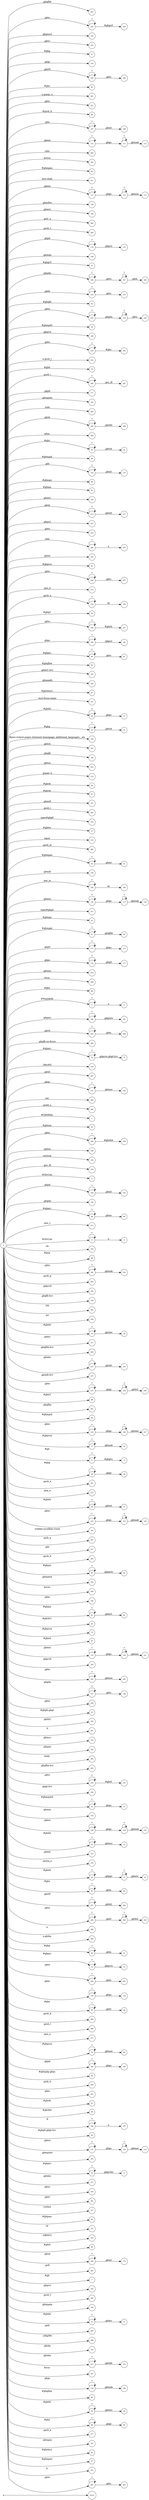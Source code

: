 digraph NFA {
  rankdir=LR;
  node [shape=circle, fontsize=10];
  __start [shape=point, label=""];
  __start -> None;
  203 [label="203"];
  224 [label="224"];
  192 [label="192"];
  255 [label="255"];
  27 [label="27"];
  51 [label="51"];
  143 [label="143"];
  259 [label="259"];
  85 [label="85"];
  301 [label="301"];
  221 [label="221"];
  99 [label="99"];
  167 [label="167"];
  110 [label="110"];
  295 [label="295"];
  303 [label="303"];
  49 [label="49"];
  311 [label="311"];
  75 [label="75"];
  113 [label="113"];
  158 [label="158"];
  62 [label="62"];
  166 [label="166"];
  269 [label="269"];
  280 [label="280"];
  133 [label="133"];
  174 [label="174"];
  149 [label="149"];
  37 [label="37"];
  186 [label="186"];
  218 [label="218"];
  82 [label="82"];
  234 [label="234"];
  54 [label="54"];
  196 [label="196"];
  232 [label="232"];
  258 [label="258"];
  31 [label="31"];
  227 [label="227"];
  206 [label="206"];
  302 [label="302"];
  235 [label="235"];
  10 [label="10"];
  170 [label="170"];
  188 [label="188"];
  238 [label="238"];
  286 [label="286"];
  171 [label="171"];
  162 [label="162"];
  293 [label="293"];
  17 [label="17"];
  208 [label="208"];
  304 [label="304"];
  93 [label="93"];
  46 [label="46"];
  134 [label="134"];
  59 [label="59"];
  60 [label="60"];
  92 [label="92"];
  154 [label="154"];
  210 [label="210"];
  211 [label="211"];
  197 [label="197"];
  223 [label="223"];
  296 [label="296"];
  165 [label="165"];
  81 [label="81"];
  246 [label="246"];
  272 [label="272"];
  278 [label="278"];
  34 [label="34"];
  226 [label="226"];
  0 [label="0"];
  67 [label="67"];
  245 [label="245"];
  250 [label="250"];
  214 [label="214"];
  112 [label="112"];
  24 [label="24"];
  180 [label="180"];
  4 [label="4"];
  66 [label="66"];
  83 [label="83"];
  135 [label="135"];
  155 [label="155"];
  114 [label="114"];
  160 [label="160"];
  97 [label="97"];
  101 [label="101"];
  20 [label="20"];
  32 [label="32"];
  100 [label="100"];
  222 [label="222"];
  229 [label="229"];
  191 [label="191"];
  198 [label="198"];
  252 [label="252"];
  274 [label="274"];
  38 [label="38"];
  41 [label="41"];
  147 [label="147"];
  285 [label="285"];
  314 [label="314"];
  11 [label="11"];
  310 [label="310"];
  290 [label="290"];
  50 [label="50"];
  156 [label="156"];
  108 [label="108"];
  116 [label="116"];
  313 [label="313"];
  249 [label="249"];
  55 [label="55"];
  219 [label="219"];
  47 [label="47"];
  172 [label="172"];
  176 [label="176"];
  253 [label="253"];
  142 [label="142"];
  308 [label="308"];
  88 [label="88"];
  5 [label="5"];
  138 [label="138"];
  190 [label="190"];
  205 [label="205"];
  21 [label="21"];
  200 [label="200"];
  74 [label="74"];
  104 [label="104"];
  69 [label="69"];
  207 [label="207"];
  94 [label="94"];
  141 [label="141"];
  225 [label="225"];
  306 [label="306"];
  264 [label="264"];
  241 [label="241"];
  1 [label="1"];
  45 [label="45"];
  228 [label="228"];
  148 [label="148"];
  316 [label="316"];
  276 [label="276"];
  140 [label="140"];
  129 [label="129"];
  2 [label="2"];
  182 [label="182"];
  136 [label="136"];
  68 [label="68"];
  273 [label="273"];
  3 [label="3"];
  105 [label="105"];
  98 [label="98"];
  242 [label="242"];
  283 [label="283"];
  15 [label="15"];
  64 [label="64"];
  194 [label="194"];
  233 [label="233"];
  199 [label="199"];
  292 [label="292"];
  294 [label="294"];
  25 [label="25"];
  107 [label="107"];
  33 [label="33"];
  239 [label="239"];
  151 [label="151"];
  204 [label="204"];
  215 [label="215"];
  236 [label="236"];
  157 [label="157"];
  237 [label="237"];
  86 [label="86"];
  201 [label="201"];
  56 [label="56"];
  125 [label="125"];
  77 [label="77"];
  8 [label="8"];
  28 [label="28"];
  260 [label="260"];
  115 [label="115"];
  23 [label="23"];
  281 [label="281"];
  275 [label="275"];
  16 [label="16"];
  287 [label="287"];
  279 [label="279"];
  80 [label="80"];
  122 [label="122"];
  102 [label="102"];
  187 [label="187"];
  168 [label="168"];
  267 [label="267"];
  217 [label="217"];
  284 [label="284"];
  63 [label="63"];
  164 [label="164"];
  247 [label="247"];
  309 [label="309"];
  146 [label="146"];
  61 [label="61"];
  42 [label="42"];
  76 [label="76"];
  87 [label="87"];
  118 [label="118"];
  119 [label="119"];
  177 [label="177"];
  193 [label="193"];
  243 [label="243"];
  244 [label="244"];
  137 [label="137"];
  231 [label="231"];
  256 [label="256"];
  35 [label="35"];
  220 [label="220"];
  291 [label="291"];
  152 [label="152"];
  189 [label="189"];
  305 [label="305"];
  202 [label="202"];
  230 [label="230"];
  111 [label="111"];
  144 [label="144"];
  52 [label="52"];
  150 [label="150"];
  183 [label="183"];
  128 [label="128"];
  14 [label="14"];
  26 [label="26"];
  130 [label="130"];
  153 [label="153"];
  175 [label="175"];
  270 [label="270"];
  22 [label="22"];
  73 [label="73"];
  91 [label="91"];
  123 [label="123"];
  257 [label="257"];
  248 [label="248"];
  96 [label="96"];
  13 [label="13"];
  299 [label="299"];
  300 [label="300"];
  29 [label="29"];
  30 [label="30"];
  48 [label="48"];
  72 [label="72"];
  240 [label="240"];
  178 [label="178"];
  297 [label="297"];
  124 [label="124"];
  95 [label="95"];
  209 [label="209"];
  288 [label="288"];
  289 [label="289"];
  271 [label="271"];
  79 [label="79"];
  184 [label="184"];
  58 [label="58"];
  268 [label="268"];
  251 [label="251"];
  43 [label="43"];
  39 [label="39"];
  71 [label="71"];
  106 [label="106"];
  36 [label="36"];
  185 [label="185"];
  131 [label="131"];
  163 [label="163"];
  70 [label="70"];
  212 [label="212"];
  254 [label="254"];
  127 [label="127"];
  261 [label="261"];
  121 [label="121"];
  317 [label="317"];
  90 [label="90"];
  263 [label="263"];
  65 [label="65"];
  315 [label="315"];
  103 [label="103"];
  181 [label="181"];
  44 [label="44"];
  126 [label="126"];
  169 [label="169"];
  216 [label="216"];
  265 [label="265"];
  53 [label="53"];
  7 [label="7"];
  195 [label="195"];
  282 [label="282"];
  159 [label="159"];
  78 [label="78"];
  117 [label="117"];
  179 [label="179"];
  12 [label="12"];
  266 [label="266"];
  298 [label="298"];
  145 [label="145"];
  213 [label="213"];
  307 [label="307"];
  120 [label="120"];
  139 [label="139"];
  19 [label="19"];
  84 [label="84"];
  18 [label="18"];
  89 [label="89"];
  277 [label="277"];
  6 [label="6"];
  161 [label="161"];
  40 [label="40"];
  109 [label="109"];
  9 [label="9"];
  173 [label="173"];
  57 [label="57"];
  312 [label="312"];
  132 [label="132"];
  262 [label="262"];
  { node [shape=doublecircle]; 1 2 4 6 7 9 10 11 13 15 17 19 21 24 26 27 29 31 33 34 35 36 37 38 39 40 41 42 43 44 45 46 48 49 51 53 54 55 56 57 58 59 60 62 64 65 67 69 71 73 75 76 78 80 81 82 83 84 85 86 87 88 90 92 94 96 97 98 99 100 101 102 103 104 105 107 109 112 115 118 121 124 127 130 133 135 136 138 140 142 143 144 145 146 147 148 149 150 151 152 153 154 155 156 157 158 159 160 161 162 163 164 165 166 168 170 171 173 175 177 179 181 183 185 188 189 191 192 193 194 195 196 197 198 199 200 201 202 203 204 206 207 209 211 212 214 216 217 219 220 221 222 223 225 227 229 231 233 236 239 241 243 245 247 250 251 252 253 254 255 256 258 260 261 263 264 265 266 267 268 269 270 271 272 273 274 275 276 277 279 280 281 282 283 284 285 287 288 289 290 291 292 293 294 295 297 298 299 300 301 302 303 304 305 306 307 308 309 310 311 312 313 314 315 316 317 }
  0 -> 1 [label="#GBMPAL"];
  0 -> 2 [label="#SIvCob"];
  0 -> 3 [label="#SIvCob"];
  3 -> 3 [label="*"];
  3 -> 4 [label="a"];
  0 -> 5 [label="#WqQANb"];
  5 -> 5 [label="*"];
  5 -> 6 [label="a"];
  0 -> 7 [label="#gb"];
  0 -> 8 [label="#gb"];
  8 -> 8 [label="*"];
  8 -> 9 [label="#gbprc"];
  0 -> 10 [label="#gbb"];
  0 -> 11 [label="#gbbw"];
  0 -> 12 [label="#gbd4"];
  12 -> 12 [label="*"];
  12 -> 13 [label=".gbmc"];
  0 -> 14 [label="#gbd4"];
  14 -> 14 [label="*"];
  14 -> 15 [label=".gbmcc"];
  0 -> 16 [label="#gbd4"];
  16 -> 16 [label="*"];
  16 -> 17 [label=".gbmh"];
  0 -> 18 [label="#gbd4"];
  18 -> 18 [label="*"];
  18 -> 19 [label=".gbmtc"];
  0 -> 20 [label="#gbd4"];
  20 -> 20 [label="*"];
  20 -> 21 [label=".gbpc"];
  0 -> 22 [label="#gbd4"];
  22 -> 22 [label="*"];
  22 -> 23 [label=".gbpgs"];
  23 -> 23 [label="*"];
  23 -> 24 [label=".gbmtc"];
  0 -> 25 [label="#gbd4"];
  25 -> 25 [label="*"];
  25 -> 26 [label=".gbsbic"];
  0 -> 27 [label="#gbg"];
  0 -> 28 [label="#gbg"];
  28 -> 28 [label="*"];
  28 -> 29 [label=".gbgt"];
  0 -> 30 [label="#gbg"];
  30 -> 30 [label="*"];
  30 -> 31 [label=".gbm"];
  0 -> 32 [label="#gbg"];
  32 -> 32 [label="*"];
  32 -> 33 [label=".gbtcb"];
  0 -> 34 [label="#gbg5"];
  0 -> 35 [label="#gbg6.gbgt"];
  0 -> 36 [label="#gbg6.gbgt-hvr"];
  0 -> 37 [label="#gbgs5"];
  0 -> 38 [label="#gbi4i"];
  0 -> 39 [label="#gbi4id"];
  0 -> 40 [label="#gbi4m1"];
  0 -> 41 [label="#gbi4s"];
  0 -> 42 [label="#gbi4s1"];
  0 -> 43 [label="#gbi4t"];
  0 -> 44 [label="#gbi5"];
  0 -> 45 [label="#gbmm"];
  0 -> 46 [label="#gbmpal"];
  0 -> 47 [label="#gbmpal"];
  47 -> 47 [label="*"];
  47 -> 48 [label=".gbqfbb"];
  0 -> 49 [label="#gbmpas"];
  0 -> 50 [label="#gbmpas"];
  50 -> 50 [label="*"];
  50 -> 51 [label=".gbmt"];
  0 -> 52 [label="#gbmpasb"];
  52 -> 52 [label="*"];
  52 -> 53 [label=".gbps"];
  0 -> 54 [label="#gbmpdv"];
  0 -> 55 [label="#gbmpi"];
  0 -> 56 [label="#gbmpid"];
  0 -> 57 [label="#gbmpiw"];
  0 -> 58 [label="#gbmplp.gbps"];
  0 -> 59 [label="#gbmps"];
  0 -> 60 [label="#gbpm"];
  0 -> 61 [label="#gbpm"];
  61 -> 61 [label="*"];
  61 -> 62 [label=".gbml1"];
  0 -> 63 [label="#gbpm"];
  63 -> 63 [label="*"];
  63 -> 64 [label=".gbpmtc"];
  0 -> 65 [label="#gbpms"];
  0 -> 66 [label="#gbprc"];
  66 -> 66 [label="*"];
  66 -> 67 [label=".gbm"];
  0 -> 68 [label="#gbprc"];
  68 -> 68 [label="*"];
  68 -> 69 [label=".gbmc"];
  0 -> 70 [label="#gbprc"];
  70 -> 70 [label="*"];
  70 -> 71 [label=".gbprcbc"];
  0 -> 72 [label="#gbprc"];
  72 -> 72 [label="*"];
  72 -> 73 [label=".gbprcx"];
  0 -> 74 [label="#gbprc"];
  74 -> 74 [label="*"];
  74 -> 75 [label=".gbprcx.gbgt-hvr"];
  0 -> 76 [label="#gbprca"];
  0 -> 77 [label="#gbprca"];
  77 -> 77 [label="*"];
  77 -> 78 [label=".gbmab"];
  0 -> 79 [label="#gbprca"];
  79 -> 79 [label="*"];
  79 -> 80 [label=".gbmac"];
  0 -> 81 [label="#gbprcs"];
  0 -> 82 [label="#gbqfb"];
  0 -> 83 [label="#gbqfbw"];
  0 -> 84 [label="#gbqfqw"];
  0 -> 85 [label="#gbs"];
  0 -> 86 [label="#gbx3"];
  0 -> 87 [label="#gbx4"];
  0 -> 88 [label="#gbz"];
  0 -> 89 [label="#gbz"];
  89 -> 89 [label="*"];
  89 -> 90 [label=".gbgt"];
  0 -> 91 [label="#gbz"];
  91 -> 91 [label="*"];
  91 -> 92 [label=".gbm"];
  0 -> 93 [label="#gbz"];
  93 -> 93 [label="*"];
  93 -> 94 [label=".gbtcb"];
  0 -> 95 [label="#gbz"];
  95 -> 95 [label="*"];
  95 -> 96 [label=".gbzt"];
  0 -> 97 [label="#gbztms1"];
  0 -> 98 [label="#gog"];
  0 -> 99 [label="#gssb_b"];
  0 -> 100 [label="#gws-output-pages-elements-homepage_additional_languages__als"];
  0 -> 101 [label="-moz-focus-inner"];
  0 -> 102 [label="-webkit-scrollbar-track"];
  0 -> 103 [label=".GBMCC"];
  0 -> 104 [label=".H6sW5"];
  0 -> 105 [label=".ds"];
  0 -> 106 [label=".fl"];
  106 -> 106 [label="*"];
  106 -> 107 [label="a"];
  0 -> 108 [label=".gac_m"];
  108 -> 108 [label="*"];
  108 -> 109 [label="td"];
  0 -> 110 [label=".gbem"];
  110 -> 110 [label="*"];
  110 -> 111 [label=".gbgs"];
  111 -> 111 [label="*"];
  111 -> 112 [label=".gbmab"];
  0 -> 113 [label=".gbem"];
  113 -> 113 [label="*"];
  113 -> 114 [label=".gbgs"];
  114 -> 114 [label="*"];
  114 -> 115 [label=".gbmac"];
  0 -> 116 [label=".gbemi"];
  116 -> 116 [label="*"];
  116 -> 117 [label=".gbgs"];
  117 -> 117 [label="*"];
  117 -> 118 [label=".gbmab"];
  0 -> 119 [label=".gbemi"];
  119 -> 119 [label="*"];
  119 -> 120 [label=".gbgs"];
  120 -> 120 [label="*"];
  120 -> 121 [label=".gbmac"];
  0 -> 122 [label=".gbes"];
  122 -> 122 [label="*"];
  122 -> 123 [label=".gbgs"];
  123 -> 123 [label="*"];
  123 -> 124 [label=".gbmab"];
  0 -> 125 [label=".gbes"];
  125 -> 125 [label="*"];
  125 -> 126 [label=".gbgs"];
  126 -> 126 [label="*"];
  126 -> 127 [label=".gbmac"];
  0 -> 128 [label=".gbesi"];
  128 -> 128 [label="*"];
  128 -> 129 [label=".gbgs"];
  129 -> 129 [label="*"];
  129 -> 130 [label=".gbmab"];
  0 -> 131 [label=".gbesi"];
  131 -> 131 [label="*"];
  131 -> 132 [label=".gbgs"];
  132 -> 132 [label="*"];
  132 -> 133 [label=".gbmac"];
  0 -> 134 [label=".gbf"];
  134 -> 134 [label="*"];
  134 -> 135 [label=".gbmt"];
  0 -> 136 [label=".gbg4a"];
  0 -> 137 [label=".gbg4a"];
  137 -> 137 [label="*"];
  137 -> 138 [label=".gbts"];
  0 -> 139 [label=".gbgs"];
  139 -> 139 [label="*"];
  139 -> 140 [label=".gbmab"];
  0 -> 141 [label=".gbgs"];
  141 -> 141 [label="*"];
  141 -> 142 [label=".gbmac"];
  0 -> 143 [label=".gbgt"];
  0 -> 144 [label=".gbgt-hvr"];
  0 -> 145 [label=".gbi4p"];
  0 -> 146 [label=".gbm"];
  0 -> 147 [label=".gbm0l"];
  0 -> 148 [label=".gbma"];
  0 -> 149 [label=".gbmab"];
  0 -> 150 [label=".gbmac"];
  0 -> 151 [label=".gbmc"];
  0 -> 152 [label=".gbmcc"];
  0 -> 153 [label=".gbmh"];
  0 -> 154 [label=".gbml1"];
  0 -> 155 [label=".gbml1-hvr"];
  0 -> 156 [label=".gbmlb"];
  0 -> 157 [label=".gbmlb-hvr"];
  0 -> 158 [label=".gbmlbw"];
  0 -> 159 [label=".gbmpala"];
  0 -> 160 [label=".gbmpalb"];
  0 -> 161 [label=".gbmpia"];
  0 -> 162 [label=".gbmpiaa"];
  0 -> 163 [label=".gbmpiaw"];
  0 -> 164 [label=".gbmpnw"];
  0 -> 165 [label=".gbmt"];
  0 -> 166 [label=".gbmtc"];
  0 -> 167 [label=".gbn"];
  167 -> 167 [label="*"];
  167 -> 168 [label=".gbmt"];
  0 -> 169 [label=".gbnd"];
  169 -> 169 [label="*"];
  169 -> 170 [label=".gbmt"];
  0 -> 171 [label=".gbp0"];
  0 -> 172 [label=".gbp0"];
  172 -> 172 [label="*"];
  172 -> 173 [label=".gbps"];
  0 -> 174 [label=".gbp0"];
  174 -> 174 [label="*"];
  174 -> 175 [label=".gbps2"];
  0 -> 176 [label=".gbpc"];
  176 -> 176 [label="*"];
  176 -> 177 [label=".gbpd"];
  0 -> 178 [label=".gbpc"];
  178 -> 178 [label="*"];
  178 -> 179 [label=".gbps"];
  0 -> 180 [label=".gbpc"];
  180 -> 180 [label="*"];
  180 -> 181 [label=".gbps2"];
  0 -> 182 [label=".gbpd"];
  182 -> 182 [label="*"];
  182 -> 183 [label=".gbmt"];
  0 -> 184 [label=".gbpd"];
  184 -> 184 [label="*"];
  184 -> 185 [label=".gbps"];
  0 -> 186 [label=".gbpdjs"];
  186 -> 186 [label="*"];
  186 -> 187 [label=".gbto"];
  187 -> 187 [label="*"];
  187 -> 188 [label=".gbm"];
  0 -> 189 [label=".gbpmc"];
  0 -> 190 [label=".gbpmc"];
  190 -> 190 [label="*"];
  190 -> 191 [label=".gbpmtc"];
  0 -> 192 [label=".gbpms2"];
  0 -> 193 [label=".gbprcb"];
  0 -> 194 [label=".gbprcd"];
  0 -> 195 [label=".gbprci"];
  0 -> 196 [label=".gbprct"];
  0 -> 197 [label=".gbps2"];
  0 -> 198 [label=".gbqfb"];
  0 -> 199 [label=".gbqfb-hvr"];
  0 -> 200 [label=".gbqfb-no-focus"];
  0 -> 201 [label=".gbqfba"];
  0 -> 202 [label=".gbqfba-hvr"];
  0 -> 203 [label=".gbqfbb"];
  0 -> 204 [label=".gbqfbb-hvr"];
  0 -> 205 [label=".gbrtl"];
  205 -> 205 [label="*"];
  205 -> 206 [label=".gbm"];
  0 -> 207 [label=".gbsb"];
  0 -> 208 [label=".gbsb"];
  208 -> 208 [label="*"];
  208 -> 209 [label=".gbsbb"];
  0 -> 210 [label=".gbsb"];
  210 -> 210 [label="*"];
  210 -> 211 [label=".gbsbt"];
  0 -> 212 [label=".gbsbic"];
  0 -> 213 [label=".gbsbis"];
  213 -> 213 [label="*"];
  213 -> 214 [label=".gbsbb"];
  0 -> 215 [label=".gbsbis"];
  215 -> 215 [label="*"];
  215 -> 216 [label=".gbsbt"];
  0 -> 217 [label=".gbt"];
  0 -> 218 [label=".gbtb"];
  218 -> 218 [label="*"];
  218 -> 219 [label=".gbts"];
  0 -> 220 [label=".gbtb2"];
  0 -> 221 [label=".gbtc"];
  0 -> 222 [label=".gbtcb"];
  0 -> 223 [label=".gbto"];
  0 -> 224 [label=".gbto"];
  224 -> 224 [label="*"];
  224 -> 225 [label="#gbgs5"];
  0 -> 226 [label=".gbto"];
  226 -> 226 [label="*"];
  226 -> 227 [label="#gbi4i"];
  0 -> 228 [label=".gbto"];
  228 -> 228 [label="*"];
  228 -> 229 [label="#gbi4id"];
  0 -> 230 [label=".gbto"];
  230 -> 230 [label="*"];
  230 -> 231 [label="#gbi5"];
  0 -> 232 [label=".gbto"];
  232 -> 232 [label="*"];
  232 -> 233 [label="#gbs"];
  0 -> 234 [label=".gbto"];
  234 -> 234 [label="*"];
  234 -> 235 [label=".gbg4a"];
  235 -> 235 [label="*"];
  235 -> 236 [label=".gbts"];
  0 -> 237 [label=".gbto"];
  237 -> 237 [label="*"];
  237 -> 238 [label=".gbgt"];
  238 -> 238 [label="*"];
  238 -> 239 [label=".gbtb2"];
  0 -> 240 [label=".gbto"];
  240 -> 240 [label="*"];
  240 -> 241 [label=".gbm"];
  0 -> 242 [label=".gbto"];
  242 -> 242 [label="*"];
  242 -> 243 [label=".gbmab"];
  0 -> 244 [label=".gbto"];
  244 -> 244 [label="*"];
  244 -> 245 [label=".gbmac"];
  0 -> 246 [label=".gbto"];
  246 -> 246 [label="*"];
  246 -> 247 [label=".gbts"];
  0 -> 248 [label=".gbto"];
  248 -> 248 [label="*"];
  248 -> 249 [label=".gbzt"];
  249 -> 249 [label="*"];
  249 -> 250 [label=".gbtb2"];
  0 -> 251 [label=".gbts"];
  0 -> 252 [label=".gbtsa"];
  0 -> 253 [label=".gbxms"];
  0 -> 254 [label=".gbxo"];
  0 -> 255 [label=".gbxv"];
  0 -> 256 [label=".gbxx"];
  0 -> 257 [label=".gbz0l"];
  257 -> 257 [label="*"];
  257 -> 258 [label=".gbtb2"];
  0 -> 259 [label=".gbz0l"];
  259 -> 259 [label="*"];
  259 -> 260 [label=".gbts"];
  0 -> 261 [label=".gbzt"];
  0 -> 262 [label=".gbzt"];
  262 -> 262 [label="*"];
  262 -> 263 [label=".gbts"];
  0 -> 264 [label=".gsdd_a"];
  0 -> 265 [label=".gsfi"];
  0 -> 266 [label=".gsfs"];
  0 -> 267 [label=".gsib_a"];
  0 -> 268 [label=".gsib_b"];
  0 -> 269 [label=".gsls_a"];
  0 -> 270 [label=".gsmq_a"];
  0 -> 271 [label=".gsn_a"];
  0 -> 272 [label=".gsn_b"];
  0 -> 273 [label=".gsn_c"];
  0 -> 274 [label=".gspqs_b"];
  0 -> 275 [label=".gsq_a"];
  0 -> 276 [label=".gss_ifl"];
  0 -> 277 [label=".gssb_a"];
  0 -> 278 [label=".gssb_a"];
  278 -> 278 [label="*"];
  278 -> 279 [label="td"];
  0 -> 280 [label=".gssb_c"];
  0 -> 281 [label=".gssb_e"];
  0 -> 282 [label=".gssb_f"];
  0 -> 283 [label=".gssb_g"];
  0 -> 284 [label=".gssb_h"];
  0 -> 285 [label=".gssb_i"];
  0 -> 286 [label=".gssb_i"];
  286 -> 286 [label="*"];
  286 -> 287 [label=".gss_ifl"];
  0 -> 288 [label=".gssb_k"];
  0 -> 289 [label=".gssb_l"];
  0 -> 290 [label=".gssb_m"];
  0 -> 291 [label=".h"];
  0 -> 292 [label=".lsb"];
  0 -> 293 [label=".lsbb"];
  0 -> 294 [label=".lst"];
  0 -> 295 [label=".sblc"];
  0 -> 296 [label=".sblc"];
  296 -> 296 [label="*"];
  296 -> 297 [label="a"];
  0 -> 298 [label=".z4hgWe"];
  0 -> 299 [label="a"];
  0 -> 300 [label="a.gbiba"];
  0 -> 301 [label="a.gspqs_a"];
  0 -> 302 [label="a.gssb_j"];
  0 -> 303 [label="active"];
  0 -> 304 [label="after"];
  0 -> 305 [label="body"];
  0 -> 306 [label="em"];
  0 -> 307 [label="focus"];
  0 -> 308 [label="form"];
  0 -> 309 [label="hover"];
  0 -> 310 [label="input"];
  0 -> 311 [label="last-child"];
  0 -> 312 [label="p"];
  0 -> 313 [label="span#gbg4"];
  0 -> 314 [label="span#gbg6"];
  0 -> 315 [label="td"];
  0 -> 316 [label="vertical"];
  0 -> 317 [label="visited"];
}
